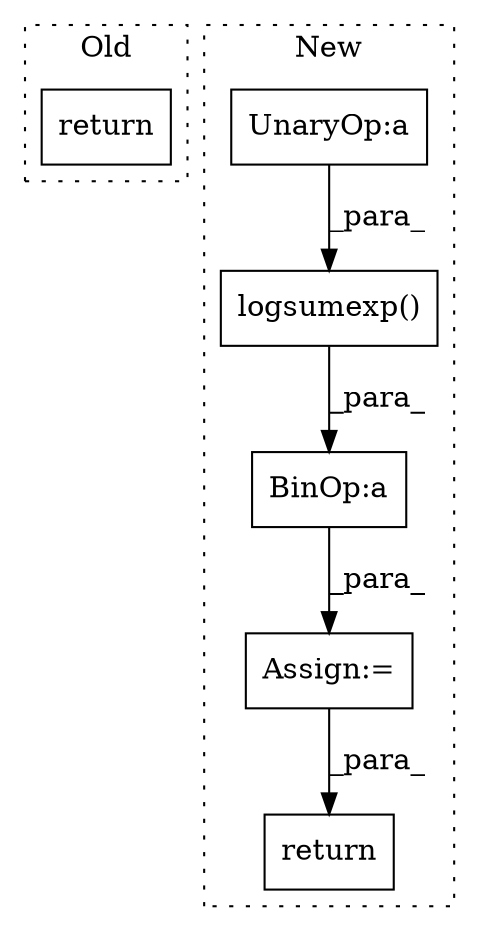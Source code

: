 digraph G {
subgraph cluster0 {
1 [label="return" a="93" s="3409" l="7" shape="box"];
label = "Old";
style="dotted";
}
subgraph cluster1 {
2 [label="logsumexp()" a="75" s="9124,9154" l="16,8" shape="box"];
3 [label="return" a="93" s="9261" l="7" shape="box"];
4 [label="BinOp:a" a="82" s="9121" l="3" shape="box"];
5 [label="UnaryOp:a" a="61" s="9140" l="14" shape="box"];
6 [label="Assign:=" a="68" s="9110" l="3" shape="box"];
label = "New";
style="dotted";
}
2 -> 4 [label="_para_"];
4 -> 6 [label="_para_"];
5 -> 2 [label="_para_"];
6 -> 3 [label="_para_"];
}